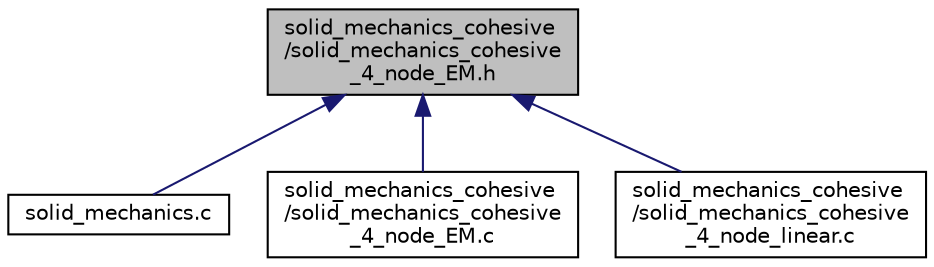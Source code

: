 digraph "solid_mechanics_cohesive/solid_mechanics_cohesive_4_node_EM.h"
{
 // LATEX_PDF_SIZE
  edge [fontname="Helvetica",fontsize="10",labelfontname="Helvetica",labelfontsize="10"];
  node [fontname="Helvetica",fontsize="10",shape=record];
  Node1 [label="solid_mechanics_cohesive\l/solid_mechanics_cohesive\l_4_node_EM.h",height=0.2,width=0.4,color="black", fillcolor="grey75", style="filled", fontcolor="black",tooltip=" "];
  Node1 -> Node2 [dir="back",color="midnightblue",fontsize="10",style="solid"];
  Node2 [label="solid_mechanics.c",height=0.2,width=0.4,color="black", fillcolor="white", style="filled",URL="$solid__mechanics_8c.html",tooltip=" "];
  Node1 -> Node3 [dir="back",color="midnightblue",fontsize="10",style="solid"];
  Node3 [label="solid_mechanics_cohesive\l/solid_mechanics_cohesive\l_4_node_EM.c",height=0.2,width=0.4,color="black", fillcolor="white", style="filled",URL="$solid__mechanics__cohesive__4__node___e_m_8c.html",tooltip=" "];
  Node1 -> Node4 [dir="back",color="midnightblue",fontsize="10",style="solid"];
  Node4 [label="solid_mechanics_cohesive\l/solid_mechanics_cohesive\l_4_node_linear.c",height=0.2,width=0.4,color="black", fillcolor="white", style="filled",URL="$solid__mechanics__cohesive__4__node__linear_8c.html",tooltip=" "];
}
